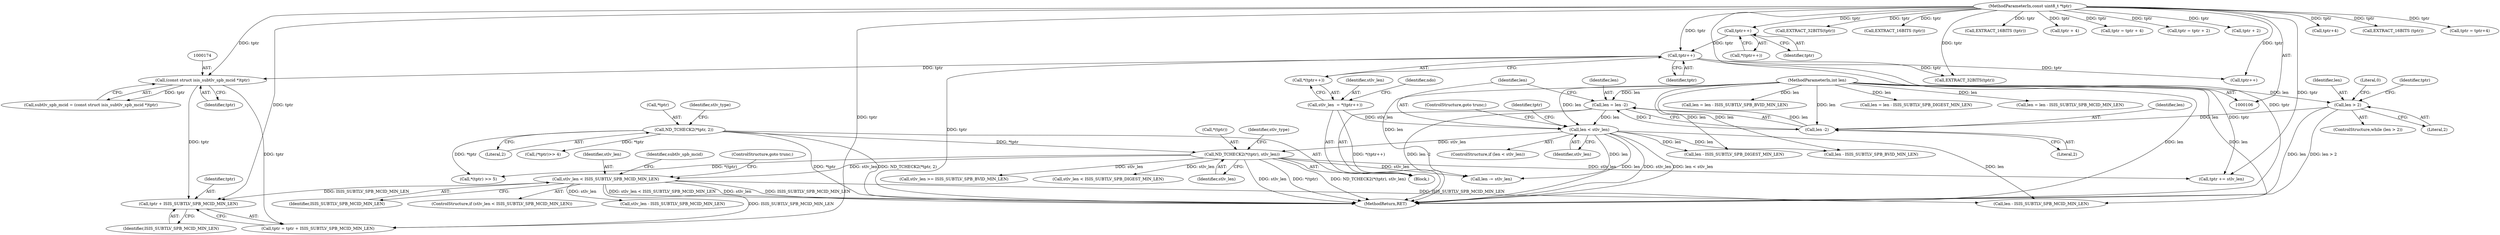 digraph "0_tcpdump_b20e1639dbac84b3fcb393858521c13ad47a9d70_0@pointer" {
"1000198" [label="(Call,tptr + ISIS_SUBTLV_SPB_MCID_MIN_LEN)"];
"1000173" [label="(Call,(const struct isis_subtlv_spb_mcid *)tptr)"];
"1000132" [label="(Call,tptr++)"];
"1000127" [label="(Call,tptr++)"];
"1000108" [label="(MethodParameterIn,const uint8_t *tptr)"];
"1000167" [label="(Call,stlv_len < ISIS_SUBTLV_SPB_MCID_MIN_LEN)"];
"1000157" [label="(Call,ND_TCHECK2(*(tptr), stlv_len))"];
"1000120" [label="(Call,ND_TCHECK2(*tptr, 2))"];
"1000153" [label="(Call,len < stlv_len)"];
"1000147" [label="(Call,len = len -2)"];
"1000149" [label="(Call,len -2)"];
"1000116" [label="(Call,len > 2)"];
"1000109" [label="(MethodParameterIn,int len)"];
"1000129" [label="(Call,stlv_len  = *(tptr++))"];
"1000108" [label="(MethodParameterIn,const uint8_t *tptr)"];
"1000116" [label="(Call,len > 2)"];
"1000268" [label="(Call,EXTRACT_32BITS(tptr))"];
"1000130" [label="(Identifier,stlv_len)"];
"1000326" [label="(Call,EXTRACT_16BITS (tptr))"];
"1000312" [label="(Call,EXTRACT_32BITS(tptr))"];
"1000109" [label="(MethodParameterIn,int len)"];
"1000247" [label="(Call,tptr++)"];
"1000117" [label="(Identifier,len)"];
"1000125" [label="(Identifier,stlv_type)"];
"1000199" [label="(Identifier,tptr)"];
"1000170" [label="(ControlStructure,goto trunc;)"];
"1000291" [label="(Call,len - ISIS_SUBTLV_SPB_DIGEST_MIN_LEN)"];
"1000332" [label="(Call,EXTRACT_16BITS (tptr))"];
"1000303" [label="(Call,stlv_len >= ISIS_SUBTLV_SPB_BVID_MIN_LEN)"];
"1000157" [label="(Call,ND_TCHECK2(*(tptr), stlv_len))"];
"1000151" [label="(Literal,2)"];
"1000347" [label="(Call,len = len - ISIS_SUBTLV_SPB_BVID_MIN_LEN)"];
"1000136" [label="(Identifier,ndo)"];
"1000167" [label="(Call,stlv_len < ISIS_SUBTLV_SPB_MCID_MIN_LEN)"];
"1000120" [label="(Call,ND_TCHECK2(*tptr, 2))"];
"1000215" [label="(Call,stlv_len < ISIS_SUBTLV_SPB_DIGEST_MIN_LEN)"];
"1000286" [label="(Call,tptr + 4)"];
"1000115" [label="(ControlStructure,while (len > 2))"];
"1000196" [label="(Call,tptr = tptr + ISIS_SUBTLV_SPB_MCID_MIN_LEN)"];
"1000166" [label="(ControlStructure,if (stlv_len < ISIS_SUBTLV_SPB_MCID_MIN_LEN))"];
"1000127" [label="(Call,tptr++)"];
"1000225" [label="(Call,*(tptr) >> 5)"];
"1000119" [label="(Block,)"];
"1000133" [label="(Identifier,tptr)"];
"1000284" [label="(Call,tptr = tptr + 4)"];
"1000118" [label="(Literal,2)"];
"1000363" [label="(Call,len -= stlv_len)"];
"1000173" [label="(Call,(const struct isis_subtlv_spb_mcid *)tptr)"];
"1000123" [label="(Literal,2)"];
"1000129" [label="(Call,stlv_len  = *(tptr++))"];
"1000342" [label="(Call,tptr = tptr + 2)"];
"1000208" [label="(Call,stlv_len - ISIS_SUBTLV_SPB_MCID_MIN_LEN)"];
"1000168" [label="(Identifier,stlv_len)"];
"1000156" [label="(ControlStructure,goto trunc;)"];
"1000131" [label="(Call,*(tptr++))"];
"1000152" [label="(ControlStructure,if (len < stlv_len))"];
"1000147" [label="(Call,len = len -2)"];
"1000150" [label="(Identifier,len)"];
"1000200" [label="(Identifier,ISIS_SUBTLV_SPB_MCID_MIN_LEN)"];
"1000159" [label="(Identifier,tptr)"];
"1000128" [label="(Identifier,tptr)"];
"1000349" [label="(Call,len - ISIS_SUBTLV_SPB_BVID_MIN_LEN)"];
"1000367" [label="(Literal,0)"];
"1000149" [label="(Call,len -2)"];
"1000175" [label="(Identifier,tptr)"];
"1000198" [label="(Call,tptr + ISIS_SUBTLV_SPB_MCID_MIN_LEN)"];
"1000172" [label="(Identifier,subtlv_spb_mcid)"];
"1000231" [label="(Call,(*tptr)>> 4)"];
"1000344" [label="(Call,tptr + 2)"];
"1000158" [label="(Call,*(tptr))"];
"1000360" [label="(Call,tptr += stlv_len)"];
"1000289" [label="(Call,len = len - ISIS_SUBTLV_SPB_DIGEST_MIN_LEN)"];
"1000201" [label="(Call,len = len - ISIS_SUBTLV_SPB_MCID_MIN_LEN)"];
"1000381" [label="(MethodReturn,RET)"];
"1000203" [label="(Call,len - ISIS_SUBTLV_SPB_MCID_MIN_LEN)"];
"1000316" [label="(Call,tptr+4)"];
"1000155" [label="(Identifier,stlv_len)"];
"1000171" [label="(Call,subtlv_spb_mcid = (const struct isis_subtlv_spb_mcid *)tptr)"];
"1000169" [label="(Identifier,ISIS_SUBTLV_SPB_MCID_MIN_LEN)"];
"1000154" [label="(Identifier,len)"];
"1000160" [label="(Identifier,stlv_len)"];
"1000162" [label="(Identifier,stlv_type)"];
"1000148" [label="(Identifier,len)"];
"1000338" [label="(Call,EXTRACT_16BITS (tptr))"];
"1000122" [label="(Identifier,tptr)"];
"1000126" [label="(Call,*(tptr++))"];
"1000314" [label="(Call,tptr = tptr+4)"];
"1000132" [label="(Call,tptr++)"];
"1000153" [label="(Call,len < stlv_len)"];
"1000121" [label="(Call,*tptr)"];
"1000198" -> "1000196"  [label="AST: "];
"1000198" -> "1000200"  [label="CFG: "];
"1000199" -> "1000198"  [label="AST: "];
"1000200" -> "1000198"  [label="AST: "];
"1000196" -> "1000198"  [label="CFG: "];
"1000173" -> "1000198"  [label="DDG: tptr"];
"1000108" -> "1000198"  [label="DDG: tptr"];
"1000167" -> "1000198"  [label="DDG: ISIS_SUBTLV_SPB_MCID_MIN_LEN"];
"1000173" -> "1000171"  [label="AST: "];
"1000173" -> "1000175"  [label="CFG: "];
"1000174" -> "1000173"  [label="AST: "];
"1000175" -> "1000173"  [label="AST: "];
"1000171" -> "1000173"  [label="CFG: "];
"1000173" -> "1000171"  [label="DDG: tptr"];
"1000132" -> "1000173"  [label="DDG: tptr"];
"1000108" -> "1000173"  [label="DDG: tptr"];
"1000173" -> "1000196"  [label="DDG: tptr"];
"1000132" -> "1000131"  [label="AST: "];
"1000132" -> "1000133"  [label="CFG: "];
"1000133" -> "1000132"  [label="AST: "];
"1000131" -> "1000132"  [label="CFG: "];
"1000132" -> "1000381"  [label="DDG: tptr"];
"1000127" -> "1000132"  [label="DDG: tptr"];
"1000108" -> "1000132"  [label="DDG: tptr"];
"1000132" -> "1000247"  [label="DDG: tptr"];
"1000132" -> "1000312"  [label="DDG: tptr"];
"1000132" -> "1000360"  [label="DDG: tptr"];
"1000127" -> "1000126"  [label="AST: "];
"1000127" -> "1000128"  [label="CFG: "];
"1000128" -> "1000127"  [label="AST: "];
"1000126" -> "1000127"  [label="CFG: "];
"1000108" -> "1000127"  [label="DDG: tptr"];
"1000108" -> "1000106"  [label="AST: "];
"1000108" -> "1000381"  [label="DDG: tptr"];
"1000108" -> "1000196"  [label="DDG: tptr"];
"1000108" -> "1000247"  [label="DDG: tptr"];
"1000108" -> "1000268"  [label="DDG: tptr"];
"1000108" -> "1000284"  [label="DDG: tptr"];
"1000108" -> "1000286"  [label="DDG: tptr"];
"1000108" -> "1000312"  [label="DDG: tptr"];
"1000108" -> "1000314"  [label="DDG: tptr"];
"1000108" -> "1000316"  [label="DDG: tptr"];
"1000108" -> "1000326"  [label="DDG: tptr"];
"1000108" -> "1000332"  [label="DDG: tptr"];
"1000108" -> "1000338"  [label="DDG: tptr"];
"1000108" -> "1000342"  [label="DDG: tptr"];
"1000108" -> "1000344"  [label="DDG: tptr"];
"1000108" -> "1000360"  [label="DDG: tptr"];
"1000167" -> "1000166"  [label="AST: "];
"1000167" -> "1000169"  [label="CFG: "];
"1000168" -> "1000167"  [label="AST: "];
"1000169" -> "1000167"  [label="AST: "];
"1000170" -> "1000167"  [label="CFG: "];
"1000172" -> "1000167"  [label="CFG: "];
"1000167" -> "1000381"  [label="DDG: stlv_len"];
"1000167" -> "1000381"  [label="DDG: ISIS_SUBTLV_SPB_MCID_MIN_LEN"];
"1000167" -> "1000381"  [label="DDG: stlv_len < ISIS_SUBTLV_SPB_MCID_MIN_LEN"];
"1000157" -> "1000167"  [label="DDG: stlv_len"];
"1000167" -> "1000196"  [label="DDG: ISIS_SUBTLV_SPB_MCID_MIN_LEN"];
"1000167" -> "1000203"  [label="DDG: ISIS_SUBTLV_SPB_MCID_MIN_LEN"];
"1000167" -> "1000208"  [label="DDG: stlv_len"];
"1000157" -> "1000119"  [label="AST: "];
"1000157" -> "1000160"  [label="CFG: "];
"1000158" -> "1000157"  [label="AST: "];
"1000160" -> "1000157"  [label="AST: "];
"1000162" -> "1000157"  [label="CFG: "];
"1000157" -> "1000381"  [label="DDG: ND_TCHECK2(*(tptr), stlv_len)"];
"1000157" -> "1000381"  [label="DDG: stlv_len"];
"1000157" -> "1000381"  [label="DDG: *(tptr)"];
"1000120" -> "1000157"  [label="DDG: *tptr"];
"1000153" -> "1000157"  [label="DDG: stlv_len"];
"1000157" -> "1000215"  [label="DDG: stlv_len"];
"1000157" -> "1000225"  [label="DDG: *(tptr)"];
"1000157" -> "1000303"  [label="DDG: stlv_len"];
"1000157" -> "1000360"  [label="DDG: stlv_len"];
"1000157" -> "1000363"  [label="DDG: stlv_len"];
"1000120" -> "1000119"  [label="AST: "];
"1000120" -> "1000123"  [label="CFG: "];
"1000121" -> "1000120"  [label="AST: "];
"1000123" -> "1000120"  [label="AST: "];
"1000125" -> "1000120"  [label="CFG: "];
"1000120" -> "1000381"  [label="DDG: *tptr"];
"1000120" -> "1000381"  [label="DDG: ND_TCHECK2(*tptr, 2)"];
"1000120" -> "1000225"  [label="DDG: *tptr"];
"1000120" -> "1000231"  [label="DDG: *tptr"];
"1000153" -> "1000152"  [label="AST: "];
"1000153" -> "1000155"  [label="CFG: "];
"1000154" -> "1000153"  [label="AST: "];
"1000155" -> "1000153"  [label="AST: "];
"1000156" -> "1000153"  [label="CFG: "];
"1000159" -> "1000153"  [label="CFG: "];
"1000153" -> "1000381"  [label="DDG: len"];
"1000153" -> "1000381"  [label="DDG: stlv_len"];
"1000153" -> "1000381"  [label="DDG: len < stlv_len"];
"1000147" -> "1000153"  [label="DDG: len"];
"1000109" -> "1000153"  [label="DDG: len"];
"1000129" -> "1000153"  [label="DDG: stlv_len"];
"1000153" -> "1000203"  [label="DDG: len"];
"1000153" -> "1000291"  [label="DDG: len"];
"1000153" -> "1000349"  [label="DDG: len"];
"1000153" -> "1000363"  [label="DDG: len"];
"1000147" -> "1000119"  [label="AST: "];
"1000147" -> "1000149"  [label="CFG: "];
"1000148" -> "1000147"  [label="AST: "];
"1000149" -> "1000147"  [label="AST: "];
"1000154" -> "1000147"  [label="CFG: "];
"1000147" -> "1000381"  [label="DDG: len -2"];
"1000149" -> "1000147"  [label="DDG: len"];
"1000149" -> "1000147"  [label="DDG: 2"];
"1000109" -> "1000147"  [label="DDG: len"];
"1000149" -> "1000151"  [label="CFG: "];
"1000150" -> "1000149"  [label="AST: "];
"1000151" -> "1000149"  [label="AST: "];
"1000116" -> "1000149"  [label="DDG: len"];
"1000109" -> "1000149"  [label="DDG: len"];
"1000116" -> "1000115"  [label="AST: "];
"1000116" -> "1000118"  [label="CFG: "];
"1000117" -> "1000116"  [label="AST: "];
"1000118" -> "1000116"  [label="AST: "];
"1000122" -> "1000116"  [label="CFG: "];
"1000367" -> "1000116"  [label="CFG: "];
"1000116" -> "1000381"  [label="DDG: len"];
"1000116" -> "1000381"  [label="DDG: len > 2"];
"1000109" -> "1000116"  [label="DDG: len"];
"1000109" -> "1000106"  [label="AST: "];
"1000109" -> "1000381"  [label="DDG: len"];
"1000109" -> "1000201"  [label="DDG: len"];
"1000109" -> "1000203"  [label="DDG: len"];
"1000109" -> "1000289"  [label="DDG: len"];
"1000109" -> "1000291"  [label="DDG: len"];
"1000109" -> "1000347"  [label="DDG: len"];
"1000109" -> "1000349"  [label="DDG: len"];
"1000109" -> "1000363"  [label="DDG: len"];
"1000129" -> "1000119"  [label="AST: "];
"1000129" -> "1000131"  [label="CFG: "];
"1000130" -> "1000129"  [label="AST: "];
"1000131" -> "1000129"  [label="AST: "];
"1000136" -> "1000129"  [label="CFG: "];
"1000129" -> "1000381"  [label="DDG: *(tptr++)"];
}
